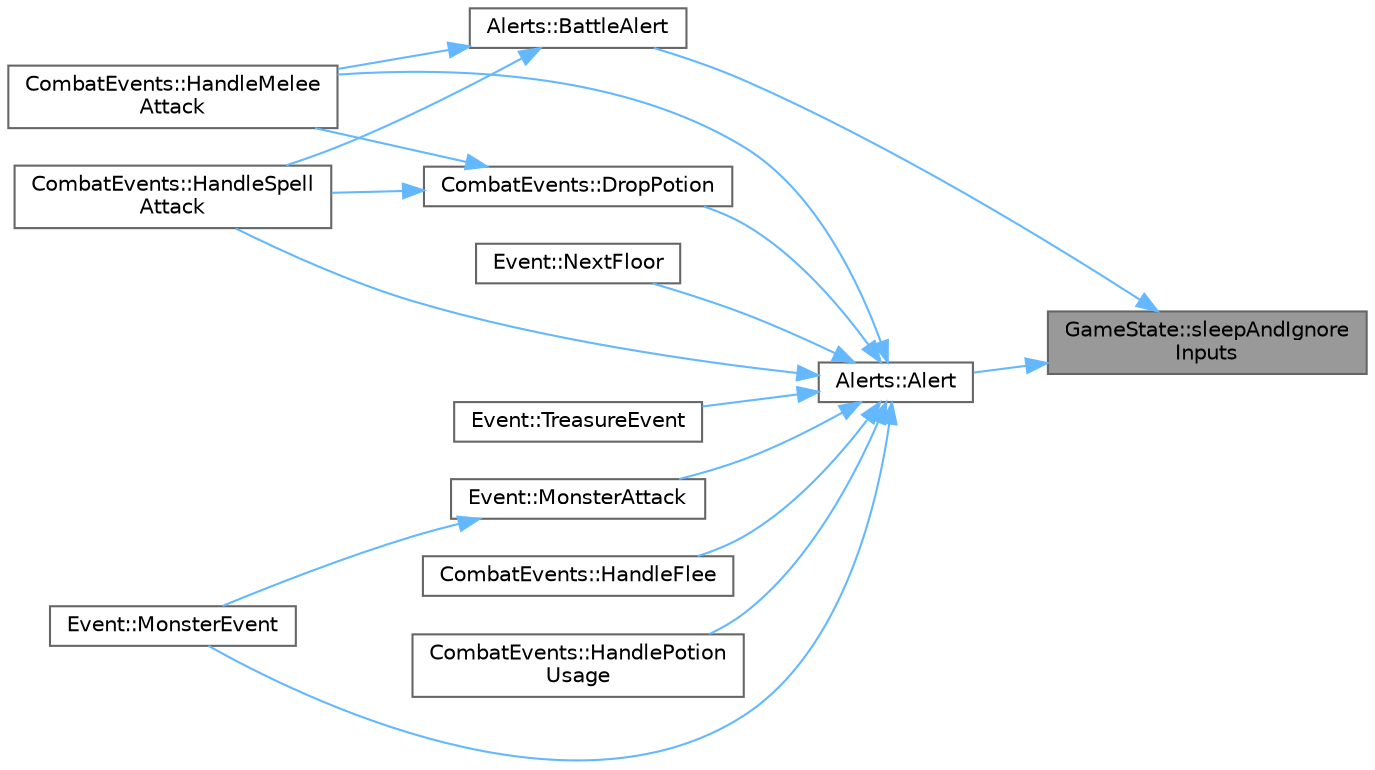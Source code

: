 digraph "GameState::sleepAndIgnoreInputs"
{
 // LATEX_PDF_SIZE
  bgcolor="transparent";
  edge [fontname=Helvetica,fontsize=10,labelfontname=Helvetica,labelfontsize=10];
  node [fontname=Helvetica,fontsize=10,shape=box,height=0.2,width=0.4];
  rankdir="RL";
  Node1 [id="Node000001",label="GameState::sleepAndIgnore\lInputs",height=0.2,width=0.4,color="gray40", fillcolor="grey60", style="filled", fontcolor="black",tooltip=" "];
  Node1 -> Node2 [id="edge1_Node000001_Node000002",dir="back",color="steelblue1",style="solid",tooltip=" "];
  Node2 [id="Node000002",label="Alerts::Alert",height=0.2,width=0.4,color="grey40", fillcolor="white", style="filled",URL="$class_alerts.html#a10627b6297fb89a8f5acfd419a13ebe2",tooltip="Displays a general alert message."];
  Node2 -> Node3 [id="edge2_Node000002_Node000003",dir="back",color="steelblue1",style="solid",tooltip=" "];
  Node3 [id="Node000003",label="CombatEvents::DropPotion",height=0.2,width=0.4,color="grey40", fillcolor="white", style="filled",URL="$class_combat_events.html#ab80edf2cd1ee2ae489c6c4e35e9ca367",tooltip="Drops a potion for the player."];
  Node3 -> Node4 [id="edge3_Node000003_Node000004",dir="back",color="steelblue1",style="solid",tooltip=" "];
  Node4 [id="Node000004",label="CombatEvents::HandleMelee\lAttack",height=0.2,width=0.4,color="grey40", fillcolor="white", style="filled",URL="$class_combat_events.html#ac218c5524397d2ab4fedb0203e87475b",tooltip="Handles a melee attack in combat."];
  Node3 -> Node5 [id="edge4_Node000003_Node000005",dir="back",color="steelblue1",style="solid",tooltip=" "];
  Node5 [id="Node000005",label="CombatEvents::HandleSpell\lAttack",height=0.2,width=0.4,color="grey40", fillcolor="white", style="filled",URL="$class_combat_events.html#a446faa7e9689eeb8eeb7f97046be3c8c",tooltip="Handles a spell attack in combat."];
  Node2 -> Node6 [id="edge5_Node000002_Node000006",dir="back",color="steelblue1",style="solid",tooltip=" "];
  Node6 [id="Node000006",label="CombatEvents::HandleFlee",height=0.2,width=0.4,color="grey40", fillcolor="white", style="filled",URL="$class_combat_events.html#aa686683b5bc50a8f84b1f4d39ee20679",tooltip="Handles the player's attempt to flee from combat."];
  Node2 -> Node4 [id="edge6_Node000002_Node000004",dir="back",color="steelblue1",style="solid",tooltip=" "];
  Node2 -> Node7 [id="edge7_Node000002_Node000007",dir="back",color="steelblue1",style="solid",tooltip=" "];
  Node7 [id="Node000007",label="CombatEvents::HandlePotion\lUsage",height=0.2,width=0.4,color="grey40", fillcolor="white", style="filled",URL="$class_combat_events.html#a3260199bd698163d4460d0d1319daf4c",tooltip="Handles the usage of a potion in combat."];
  Node2 -> Node5 [id="edge8_Node000002_Node000005",dir="back",color="steelblue1",style="solid",tooltip=" "];
  Node2 -> Node8 [id="edge9_Node000002_Node000008",dir="back",color="steelblue1",style="solid",tooltip=" "];
  Node8 [id="Node000008",label="Event::MonsterAttack",height=0.2,width=0.4,color="grey40", fillcolor="white", style="filled",URL="$class_event.html#a5de3ce0dfad3a73227db61e9c7e8d6da",tooltip="Handles a monster attack event."];
  Node8 -> Node9 [id="edge10_Node000008_Node000009",dir="back",color="steelblue1",style="solid",tooltip=" "];
  Node9 [id="Node000009",label="Event::MonsterEvent",height=0.2,width=0.4,color="grey40", fillcolor="white", style="filled",URL="$class_event.html#ae13a9997f6b23b04342dee739f2cd1b6",tooltip="Handles a monster event."];
  Node2 -> Node9 [id="edge11_Node000002_Node000009",dir="back",color="steelblue1",style="solid",tooltip=" "];
  Node2 -> Node10 [id="edge12_Node000002_Node000010",dir="back",color="steelblue1",style="solid",tooltip=" "];
  Node10 [id="Node000010",label="Event::NextFloor",height=0.2,width=0.4,color="grey40", fillcolor="white", style="filled",URL="$class_event.html#a24e8745f6b8cfb8fa37d56be302da3bd",tooltip="Advances to the next floor."];
  Node2 -> Node11 [id="edge13_Node000002_Node000011",dir="back",color="steelblue1",style="solid",tooltip=" "];
  Node11 [id="Node000011",label="Event::TreasureEvent",height=0.2,width=0.4,color="grey40", fillcolor="white", style="filled",URL="$class_event.html#a3179a63a237e3a6ec7f56f4b693311ed",tooltip="Handles a treasure event."];
  Node1 -> Node12 [id="edge14_Node000001_Node000012",dir="back",color="steelblue1",style="solid",tooltip=" "];
  Node12 [id="Node000012",label="Alerts::BattleAlert",height=0.2,width=0.4,color="grey40", fillcolor="white", style="filled",URL="$class_alerts.html#af0eb92ec8c6af8ed32c0e5fae437d3f8",tooltip="Displays a battle alert message."];
  Node12 -> Node4 [id="edge15_Node000012_Node000004",dir="back",color="steelblue1",style="solid",tooltip=" "];
  Node12 -> Node5 [id="edge16_Node000012_Node000005",dir="back",color="steelblue1",style="solid",tooltip=" "];
}
